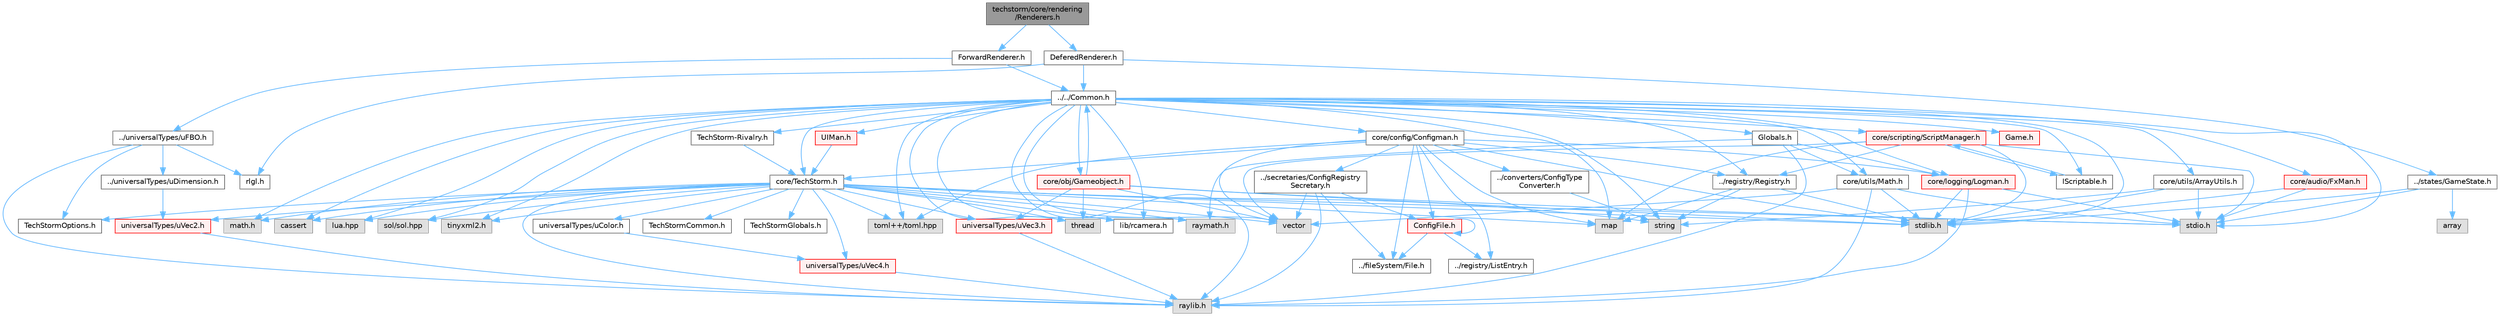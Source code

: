 digraph "techstorm/core/rendering/Renderers.h"
{
 // LATEX_PDF_SIZE
  bgcolor="transparent";
  edge [fontname=Helvetica,fontsize=10,labelfontname=Helvetica,labelfontsize=10];
  node [fontname=Helvetica,fontsize=10,shape=box,height=0.2,width=0.4];
  Node1 [id="Node000001",label="techstorm/core/rendering\l/Renderers.h",height=0.2,width=0.4,color="gray40", fillcolor="grey60", style="filled", fontcolor="black",tooltip=" "];
  Node1 -> Node2 [id="edge1_Node000001_Node000002",color="steelblue1",style="solid",tooltip=" "];
  Node2 [id="Node000002",label="ForwardRenderer.h",height=0.2,width=0.4,color="grey40", fillcolor="white", style="filled",URL="$core_2rendering_2_forward_renderer_8h.html",tooltip=" "];
  Node2 -> Node3 [id="edge2_Node000002_Node000003",color="steelblue1",style="solid",tooltip=" "];
  Node3 [id="Node000003",label="../../Common.h",height=0.2,width=0.4,color="grey40", fillcolor="white", style="filled",URL="$_common_8h.html",tooltip=" "];
  Node3 -> Node4 [id="edge3_Node000003_Node000004",color="steelblue1",style="solid",tooltip=" "];
  Node4 [id="Node000004",label="raylib.h",height=0.2,width=0.4,color="grey60", fillcolor="#E0E0E0", style="filled",tooltip=" "];
  Node3 -> Node5 [id="edge4_Node000003_Node000005",color="steelblue1",style="solid",tooltip=" "];
  Node5 [id="Node000005",label="raymath.h",height=0.2,width=0.4,color="grey60", fillcolor="#E0E0E0", style="filled",tooltip=" "];
  Node3 -> Node6 [id="edge5_Node000003_Node000006",color="steelblue1",style="solid",tooltip=" "];
  Node6 [id="Node000006",label="lib/rcamera.h",height=0.2,width=0.4,color="grey40", fillcolor="white", style="filled",URL="$rcamera_8h.html",tooltip=" "];
  Node3 -> Node7 [id="edge6_Node000003_Node000007",color="steelblue1",style="solid",tooltip=" "];
  Node7 [id="Node000007",label="stdio.h",height=0.2,width=0.4,color="grey60", fillcolor="#E0E0E0", style="filled",tooltip=" "];
  Node3 -> Node8 [id="edge7_Node000003_Node000008",color="steelblue1",style="solid",tooltip=" "];
  Node8 [id="Node000008",label="stdlib.h",height=0.2,width=0.4,color="grey60", fillcolor="#E0E0E0", style="filled",tooltip=" "];
  Node3 -> Node9 [id="edge8_Node000003_Node000009",color="steelblue1",style="solid",tooltip=" "];
  Node9 [id="Node000009",label="string",height=0.2,width=0.4,color="grey60", fillcolor="#E0E0E0", style="filled",tooltip=" "];
  Node3 -> Node10 [id="edge9_Node000003_Node000010",color="steelblue1",style="solid",tooltip=" "];
  Node10 [id="Node000010",label="vector",height=0.2,width=0.4,color="grey60", fillcolor="#E0E0E0", style="filled",tooltip=" "];
  Node3 -> Node11 [id="edge10_Node000003_Node000011",color="steelblue1",style="solid",tooltip=" "];
  Node11 [id="Node000011",label="map",height=0.2,width=0.4,color="grey60", fillcolor="#E0E0E0", style="filled",tooltip=" "];
  Node3 -> Node12 [id="edge11_Node000003_Node000012",color="steelblue1",style="solid",tooltip=" "];
  Node12 [id="Node000012",label="thread",height=0.2,width=0.4,color="grey60", fillcolor="#E0E0E0", style="filled",tooltip=" "];
  Node3 -> Node13 [id="edge12_Node000003_Node000013",color="steelblue1",style="solid",tooltip=" "];
  Node13 [id="Node000013",label="math.h",height=0.2,width=0.4,color="grey60", fillcolor="#E0E0E0", style="filled",tooltip=" "];
  Node3 -> Node14 [id="edge13_Node000003_Node000014",color="steelblue1",style="solid",tooltip=" "];
  Node14 [id="Node000014",label="cassert",height=0.2,width=0.4,color="grey60", fillcolor="#E0E0E0", style="filled",tooltip=" "];
  Node3 -> Node15 [id="edge14_Node000003_Node000015",color="steelblue1",style="solid",tooltip=" "];
  Node15 [id="Node000015",label="lua.hpp",height=0.2,width=0.4,color="grey60", fillcolor="#E0E0E0", style="filled",tooltip=" "];
  Node3 -> Node16 [id="edge15_Node000003_Node000016",color="steelblue1",style="solid",tooltip=" "];
  Node16 [id="Node000016",label="sol/sol.hpp",height=0.2,width=0.4,color="grey60", fillcolor="#E0E0E0", style="filled",tooltip=" "];
  Node3 -> Node17 [id="edge16_Node000003_Node000017",color="steelblue1",style="solid",tooltip=" "];
  Node17 [id="Node000017",label="toml++/toml.hpp",height=0.2,width=0.4,color="grey60", fillcolor="#E0E0E0", style="filled",tooltip=" "];
  Node3 -> Node18 [id="edge17_Node000003_Node000018",color="steelblue1",style="solid",tooltip=" "];
  Node18 [id="Node000018",label="tinyxml2.h",height=0.2,width=0.4,color="grey60", fillcolor="#E0E0E0", style="filled",tooltip=" "];
  Node3 -> Node19 [id="edge18_Node000003_Node000019",color="steelblue1",style="solid",tooltip=" "];
  Node19 [id="Node000019",label="Globals.h",height=0.2,width=0.4,color="grey40", fillcolor="white", style="filled",URL="$_globals_8h.html",tooltip=" "];
  Node19 -> Node4 [id="edge19_Node000019_Node000004",color="steelblue1",style="solid",tooltip=" "];
  Node19 -> Node5 [id="edge20_Node000019_Node000005",color="steelblue1",style="solid",tooltip=" "];
  Node19 -> Node20 [id="edge21_Node000019_Node000020",color="steelblue1",style="solid",tooltip=" "];
  Node20 [id="Node000020",label="core/utils/Math.h",height=0.2,width=0.4,color="grey40", fillcolor="white", style="filled",URL="$core_2utils_2_math_8h.html",tooltip=" "];
  Node20 -> Node4 [id="edge22_Node000020_Node000004",color="steelblue1",style="solid",tooltip=" "];
  Node20 -> Node8 [id="edge23_Node000020_Node000008",color="steelblue1",style="solid",tooltip=" "];
  Node20 -> Node7 [id="edge24_Node000020_Node000007",color="steelblue1",style="solid",tooltip=" "];
  Node20 -> Node10 [id="edge25_Node000020_Node000010",color="steelblue1",style="solid",tooltip=" "];
  Node19 -> Node21 [id="edge26_Node000019_Node000021",color="steelblue1",style="solid",tooltip=" "];
  Node21 [id="Node000021",label="core/logging/Logman.h",height=0.2,width=0.4,color="red", fillcolor="#FFF0F0", style="filled",URL="$core_2logging_2_logman_8h.html",tooltip=" "];
  Node21 -> Node7 [id="edge27_Node000021_Node000007",color="steelblue1",style="solid",tooltip=" "];
  Node21 -> Node8 [id="edge28_Node000021_Node000008",color="steelblue1",style="solid",tooltip=" "];
  Node21 -> Node4 [id="edge29_Node000021_Node000004",color="steelblue1",style="solid",tooltip=" "];
  Node3 -> Node24 [id="edge30_Node000003_Node000024",color="steelblue1",style="solid",tooltip=" "];
  Node24 [id="Node000024",label="core/TechStorm.h",height=0.2,width=0.4,color="grey40", fillcolor="white", style="filled",URL="$_tech_storm_8h.html",tooltip=" "];
  Node24 -> Node25 [id="edge31_Node000024_Node000025",color="steelblue1",style="solid",tooltip=" "];
  Node25 [id="Node000025",label="TechStormOptions.h",height=0.2,width=0.4,color="grey40", fillcolor="white", style="filled",URL="$_tech_storm_options_8h.html",tooltip=" "];
  Node24 -> Node26 [id="edge32_Node000024_Node000026",color="steelblue1",style="solid",tooltip=" "];
  Node26 [id="Node000026",label="TechStormCommon.h",height=0.2,width=0.4,color="grey40", fillcolor="white", style="filled",URL="$_tech_storm_common_8h.html",tooltip=" "];
  Node24 -> Node27 [id="edge33_Node000024_Node000027",color="steelblue1",style="solid",tooltip=" "];
  Node27 [id="Node000027",label="TechStormGlobals.h",height=0.2,width=0.4,color="grey40", fillcolor="white", style="filled",URL="$_tech_storm_globals_8h.html",tooltip=" "];
  Node24 -> Node4 [id="edge34_Node000024_Node000004",color="steelblue1",style="solid",tooltip=" "];
  Node24 -> Node5 [id="edge35_Node000024_Node000005",color="steelblue1",style="solid",tooltip=" "];
  Node24 -> Node6 [id="edge36_Node000024_Node000006",color="steelblue1",style="solid",tooltip=" "];
  Node24 -> Node7 [id="edge37_Node000024_Node000007",color="steelblue1",style="solid",tooltip=" "];
  Node24 -> Node8 [id="edge38_Node000024_Node000008",color="steelblue1",style="solid",tooltip=" "];
  Node24 -> Node10 [id="edge39_Node000024_Node000010",color="steelblue1",style="solid",tooltip=" "];
  Node24 -> Node9 [id="edge40_Node000024_Node000009",color="steelblue1",style="solid",tooltip=" "];
  Node24 -> Node11 [id="edge41_Node000024_Node000011",color="steelblue1",style="solid",tooltip=" "];
  Node24 -> Node12 [id="edge42_Node000024_Node000012",color="steelblue1",style="solid",tooltip=" "];
  Node24 -> Node13 [id="edge43_Node000024_Node000013",color="steelblue1",style="solid",tooltip=" "];
  Node24 -> Node14 [id="edge44_Node000024_Node000014",color="steelblue1",style="solid",tooltip=" "];
  Node24 -> Node15 [id="edge45_Node000024_Node000015",color="steelblue1",style="solid",tooltip=" "];
  Node24 -> Node16 [id="edge46_Node000024_Node000016",color="steelblue1",style="solid",tooltip=" "];
  Node24 -> Node17 [id="edge47_Node000024_Node000017",color="steelblue1",style="solid",tooltip=" "];
  Node24 -> Node18 [id="edge48_Node000024_Node000018",color="steelblue1",style="solid",tooltip=" "];
  Node24 -> Node28 [id="edge49_Node000024_Node000028",color="steelblue1",style="solid",tooltip=" "];
  Node28 [id="Node000028",label="universalTypes/uVec2.h",height=0.2,width=0.4,color="red", fillcolor="#FFF0F0", style="filled",URL="$u_vec2_8h.html",tooltip=" "];
  Node28 -> Node4 [id="edge50_Node000028_Node000004",color="steelblue1",style="solid",tooltip=" "];
  Node24 -> Node30 [id="edge51_Node000024_Node000030",color="steelblue1",style="solid",tooltip=" "];
  Node30 [id="Node000030",label="universalTypes/uVec3.h",height=0.2,width=0.4,color="red", fillcolor="#FFF0F0", style="filled",URL="$u_vec3_8h.html",tooltip=" "];
  Node30 -> Node4 [id="edge52_Node000030_Node000004",color="steelblue1",style="solid",tooltip=" "];
  Node24 -> Node32 [id="edge53_Node000024_Node000032",color="steelblue1",style="solid",tooltip=" "];
  Node32 [id="Node000032",label="universalTypes/uVec4.h",height=0.2,width=0.4,color="red", fillcolor="#FFF0F0", style="filled",URL="$u_vec4_8h.html",tooltip=" "];
  Node32 -> Node4 [id="edge54_Node000032_Node000004",color="steelblue1",style="solid",tooltip=" "];
  Node24 -> Node33 [id="edge55_Node000024_Node000033",color="steelblue1",style="solid",tooltip=" "];
  Node33 [id="Node000033",label="universalTypes/uColor.h",height=0.2,width=0.4,color="grey40", fillcolor="white", style="filled",URL="$u_color_8h.html",tooltip=" "];
  Node33 -> Node32 [id="edge56_Node000033_Node000032",color="steelblue1",style="solid",tooltip=" "];
  Node3 -> Node34 [id="edge57_Node000003_Node000034",color="steelblue1",style="solid",tooltip=" "];
  Node34 [id="Node000034",label="core/config/Configman.h",height=0.2,width=0.4,color="grey40", fillcolor="white", style="filled",URL="$core_2config_2_configman_8h.html",tooltip=" "];
  Node34 -> Node24 [id="edge58_Node000034_Node000024",color="steelblue1",style="solid",tooltip=" "];
  Node34 -> Node35 [id="edge59_Node000034_Node000035",color="steelblue1",style="solid",tooltip=" "];
  Node35 [id="Node000035",label="../fileSystem/File.h",height=0.2,width=0.4,color="grey40", fillcolor="white", style="filled",URL="$core_2file_system_2_file_8h.html",tooltip=" "];
  Node34 -> Node36 [id="edge60_Node000034_Node000036",color="steelblue1",style="solid",tooltip=" "];
  Node36 [id="Node000036",label="ConfigFile.h",height=0.2,width=0.4,color="red", fillcolor="#FFF0F0", style="filled",URL="$core_2config_2_config_file_8h.html",tooltip=" "];
  Node36 -> Node36 [id="edge61_Node000036_Node000036",color="steelblue1",style="solid",tooltip=" "];
  Node36 -> Node59 [id="edge62_Node000036_Node000059",color="steelblue1",style="solid",tooltip=" "];
  Node59 [id="Node000059",label="../registry/ListEntry.h",height=0.2,width=0.4,color="grey40", fillcolor="white", style="filled",URL="$core_2registry_2_list_entry_8h.html",tooltip=" "];
  Node36 -> Node35 [id="edge63_Node000036_Node000035",color="steelblue1",style="solid",tooltip=" "];
  Node34 -> Node60 [id="edge64_Node000034_Node000060",color="steelblue1",style="solid",tooltip=" "];
  Node60 [id="Node000060",label="../converters/ConfigType\lConverter.h",height=0.2,width=0.4,color="grey40", fillcolor="white", style="filled",URL="$core_2converters_2_config_type_converter_8h.html",tooltip=" "];
  Node60 -> Node9 [id="edge65_Node000060_Node000009",color="steelblue1",style="solid",tooltip=" "];
  Node34 -> Node61 [id="edge66_Node000034_Node000061",color="steelblue1",style="solid",tooltip=" "];
  Node61 [id="Node000061",label="../secretaries/ConfigRegistry\lSecretary.h",height=0.2,width=0.4,color="grey40", fillcolor="white", style="filled",URL="$core_2secretaries_2_config_registry_secretary_8h.html",tooltip=" "];
  Node61 -> Node4 [id="edge67_Node000061_Node000004",color="steelblue1",style="solid",tooltip=" "];
  Node61 -> Node10 [id="edge68_Node000061_Node000010",color="steelblue1",style="solid",tooltip=" "];
  Node61 -> Node35 [id="edge69_Node000061_Node000035",color="steelblue1",style="solid",tooltip=" "];
  Node61 -> Node36 [id="edge70_Node000061_Node000036",color="steelblue1",style="solid",tooltip=" "];
  Node34 -> Node59 [id="edge71_Node000034_Node000059",color="steelblue1",style="solid",tooltip=" "];
  Node34 -> Node21 [id="edge72_Node000034_Node000021",color="steelblue1",style="solid",tooltip=" "];
  Node34 -> Node62 [id="edge73_Node000034_Node000062",color="steelblue1",style="solid",tooltip=" "];
  Node62 [id="Node000062",label="../registry/Registry.h",height=0.2,width=0.4,color="grey40", fillcolor="white", style="filled",URL="$core_2registry_2_registry_8h.html",tooltip=" "];
  Node62 -> Node8 [id="edge74_Node000062_Node000008",color="steelblue1",style="solid",tooltip=" "];
  Node62 -> Node11 [id="edge75_Node000062_Node000011",color="steelblue1",style="solid",tooltip=" "];
  Node62 -> Node9 [id="edge76_Node000062_Node000009",color="steelblue1",style="solid",tooltip=" "];
  Node34 -> Node17 [id="edge77_Node000034_Node000017",color="steelblue1",style="solid",tooltip=" "];
  Node34 -> Node10 [id="edge78_Node000034_Node000010",color="steelblue1",style="solid",tooltip=" "];
  Node34 -> Node8 [id="edge79_Node000034_Node000008",color="steelblue1",style="solid",tooltip=" "];
  Node34 -> Node11 [id="edge80_Node000034_Node000011",color="steelblue1",style="solid",tooltip=" "];
  Node3 -> Node21 [id="edge81_Node000003_Node000021",color="steelblue1",style="solid",tooltip=" "];
  Node3 -> Node63 [id="edge82_Node000003_Node000063",color="steelblue1",style="solid",tooltip=" "];
  Node63 [id="Node000063",label="core/obj/Gameobject.h",height=0.2,width=0.4,color="red", fillcolor="#FFF0F0", style="filled",URL="$core_2obj_2_gameobject_8h.html",tooltip=" "];
  Node63 -> Node3 [id="edge83_Node000063_Node000003",color="steelblue1",style="solid",tooltip=" "];
  Node63 -> Node30 [id="edge84_Node000063_Node000030",color="steelblue1",style="solid",tooltip=" "];
  Node63 -> Node7 [id="edge85_Node000063_Node000007",color="steelblue1",style="solid",tooltip=" "];
  Node63 -> Node8 [id="edge86_Node000063_Node000008",color="steelblue1",style="solid",tooltip=" "];
  Node63 -> Node10 [id="edge87_Node000063_Node000010",color="steelblue1",style="solid",tooltip=" "];
  Node63 -> Node12 [id="edge88_Node000063_Node000012",color="steelblue1",style="solid",tooltip=" "];
  Node3 -> Node20 [id="edge89_Node000003_Node000020",color="steelblue1",style="solid",tooltip=" "];
  Node3 -> Node62 [id="edge90_Node000003_Node000062",color="steelblue1",style="solid",tooltip=" "];
  Node3 -> Node68 [id="edge91_Node000003_Node000068",color="steelblue1",style="solid",tooltip=" "];
  Node68 [id="Node000068",label="core/scripting/ScriptManager.h",height=0.2,width=0.4,color="red", fillcolor="#FFF0F0", style="filled",URL="$core_2scripting_2_script_manager_8h.html",tooltip=" "];
  Node68 -> Node7 [id="edge92_Node000068_Node000007",color="steelblue1",style="solid",tooltip=" "];
  Node68 -> Node8 [id="edge93_Node000068_Node000008",color="steelblue1",style="solid",tooltip=" "];
  Node68 -> Node10 [id="edge94_Node000068_Node000010",color="steelblue1",style="solid",tooltip=" "];
  Node68 -> Node11 [id="edge95_Node000068_Node000011",color="steelblue1",style="solid",tooltip=" "];
  Node68 -> Node69 [id="edge96_Node000068_Node000069",color="steelblue1",style="solid",tooltip=" "];
  Node69 [id="Node000069",label="IScriptable.h",height=0.2,width=0.4,color="grey40", fillcolor="white", style="filled",URL="$core_2scripting_2_i_scriptable_8h.html",tooltip=" "];
  Node69 -> Node68 [id="edge97_Node000069_Node000068",color="steelblue1",style="solid",tooltip=" "];
  Node68 -> Node62 [id="edge98_Node000068_Node000062",color="steelblue1",style="solid",tooltip=" "];
  Node3 -> Node69 [id="edge99_Node000003_Node000069",color="steelblue1",style="solid",tooltip=" "];
  Node3 -> Node76 [id="edge100_Node000003_Node000076",color="steelblue1",style="solid",tooltip=" "];
  Node76 [id="Node000076",label="core/utils/ArrayUtils.h",height=0.2,width=0.4,color="grey40", fillcolor="white", style="filled",URL="$core_2utils_2_array_utils_8h.html",tooltip=" "];
  Node76 -> Node7 [id="edge101_Node000076_Node000007",color="steelblue1",style="solid",tooltip=" "];
  Node76 -> Node8 [id="edge102_Node000076_Node000008",color="steelblue1",style="solid",tooltip=" "];
  Node76 -> Node9 [id="edge103_Node000076_Node000009",color="steelblue1",style="solid",tooltip=" "];
  Node3 -> Node77 [id="edge104_Node000003_Node000077",color="steelblue1",style="solid",tooltip=" "];
  Node77 [id="Node000077",label="core/audio/FxMan.h",height=0.2,width=0.4,color="red", fillcolor="#FFF0F0", style="filled",URL="$core_2audio_2_fx_man_8h.html",tooltip=" "];
  Node77 -> Node8 [id="edge105_Node000077_Node000008",color="steelblue1",style="solid",tooltip=" "];
  Node77 -> Node7 [id="edge106_Node000077_Node000007",color="steelblue1",style="solid",tooltip=" "];
  Node3 -> Node81 [id="edge107_Node000003_Node000081",color="steelblue1",style="solid",tooltip=" "];
  Node81 [id="Node000081",label="UIMan.h",height=0.2,width=0.4,color="red", fillcolor="#FFF0F0", style="filled",URL="$core_2ui_2_u_i_man_8h.html",tooltip=" "];
  Node81 -> Node24 [id="edge108_Node000081_Node000024",color="steelblue1",style="solid",tooltip=" "];
  Node3 -> Node87 [id="edge109_Node000003_Node000087",color="steelblue1",style="solid",tooltip=" "];
  Node87 [id="Node000087",label="TechStorm-Rivalry.h",height=0.2,width=0.4,color="grey40", fillcolor="white", style="filled",URL="$techstorm-rivalry_8h.html",tooltip=" "];
  Node87 -> Node24 [id="edge110_Node000087_Node000024",color="steelblue1",style="solid",tooltip=" "];
  Node3 -> Node88 [id="edge111_Node000003_Node000088",color="steelblue1",style="solid",tooltip=" "];
  Node88 [id="Node000088",label="Game.h",height=0.2,width=0.4,color="red", fillcolor="#FFF0F0", style="filled",URL="$_game_8h.html",tooltip=" "];
  Node2 -> Node115 [id="edge112_Node000002_Node000115",color="steelblue1",style="solid",tooltip=" "];
  Node115 [id="Node000115",label="../universalTypes/uFBO.h",height=0.2,width=0.4,color="grey40", fillcolor="white", style="filled",URL="$u_f_b_o_8h.html",tooltip=" "];
  Node115 -> Node116 [id="edge113_Node000115_Node000116",color="steelblue1",style="solid",tooltip=" "];
  Node116 [id="Node000116",label="rlgl.h",height=0.2,width=0.4,color="grey40", fillcolor="white", style="filled",URL="$rlgl_8h.html",tooltip=" "];
  Node115 -> Node4 [id="edge114_Node000115_Node000004",color="steelblue1",style="solid",tooltip=" "];
  Node115 -> Node114 [id="edge115_Node000115_Node000114",color="steelblue1",style="solid",tooltip=" "];
  Node114 [id="Node000114",label="../universalTypes/uDimension.h",height=0.2,width=0.4,color="grey40", fillcolor="white", style="filled",URL="$u_dimension_8h.html",tooltip=" "];
  Node114 -> Node28 [id="edge116_Node000114_Node000028",color="steelblue1",style="solid",tooltip=" "];
  Node115 -> Node25 [id="edge117_Node000115_Node000025",color="steelblue1",style="solid",tooltip=" "];
  Node1 -> Node119 [id="edge118_Node000001_Node000119",color="steelblue1",style="solid",tooltip=" "];
  Node119 [id="Node000119",label="DeferedRenderer.h",height=0.2,width=0.4,color="grey40", fillcolor="white", style="filled",URL="$core_2rendering_2_defered_renderer_8h.html",tooltip=" "];
  Node119 -> Node3 [id="edge119_Node000119_Node000003",color="steelblue1",style="solid",tooltip=" "];
  Node119 -> Node120 [id="edge120_Node000119_Node000120",color="steelblue1",style="solid",tooltip=" "];
  Node120 [id="Node000120",label="../states/GameState.h",height=0.2,width=0.4,color="grey40", fillcolor="white", style="filled",URL="$core_2states_2_game_state_8h.html",tooltip=" "];
  Node120 -> Node8 [id="edge121_Node000120_Node000008",color="steelblue1",style="solid",tooltip=" "];
  Node120 -> Node7 [id="edge122_Node000120_Node000007",color="steelblue1",style="solid",tooltip=" "];
  Node120 -> Node121 [id="edge123_Node000120_Node000121",color="steelblue1",style="solid",tooltip=" "];
  Node121 [id="Node000121",label="array",height=0.2,width=0.4,color="grey60", fillcolor="#E0E0E0", style="filled",tooltip=" "];
  Node119 -> Node116 [id="edge124_Node000119_Node000116",color="steelblue1",style="solid",tooltip=" "];
}
